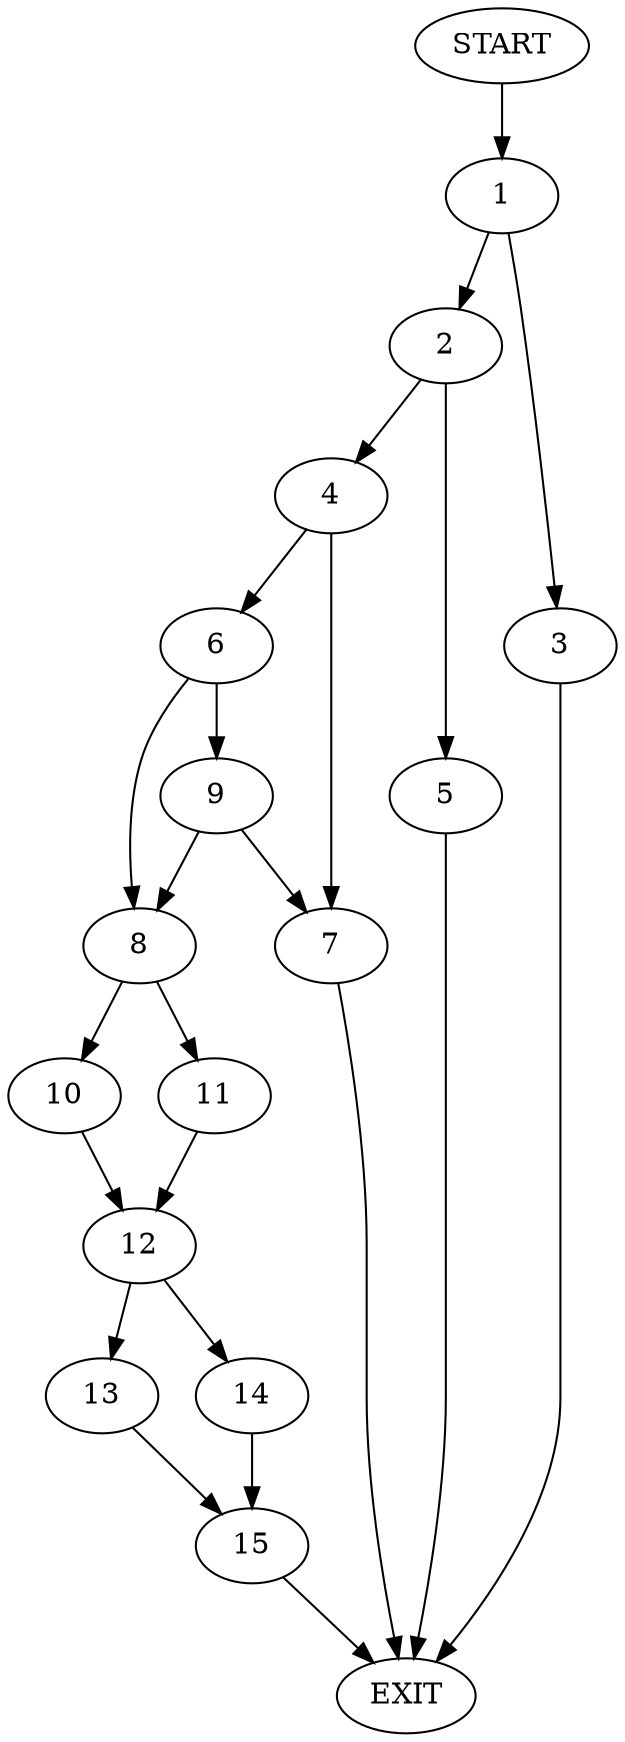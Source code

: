 digraph {
0 [label="START"]
16 [label="EXIT"]
0 -> 1
1 -> 2
1 -> 3
3 -> 16
2 -> 4
2 -> 5
4 -> 6
4 -> 7
5 -> 16
7 -> 16
6 -> 8
6 -> 9
9 -> 8
9 -> 7
8 -> 10
8 -> 11
10 -> 12
11 -> 12
12 -> 13
12 -> 14
14 -> 15
13 -> 15
15 -> 16
}
